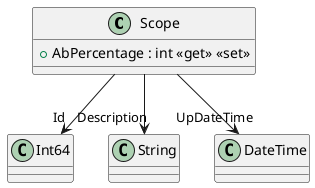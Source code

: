 @startuml
class Scope {
    + AbPercentage : int <<get>> <<set>>
}
Scope --> "Id" Int64
Scope --> "Description" String
Scope --> "UpDateTime" DateTime
@enduml
